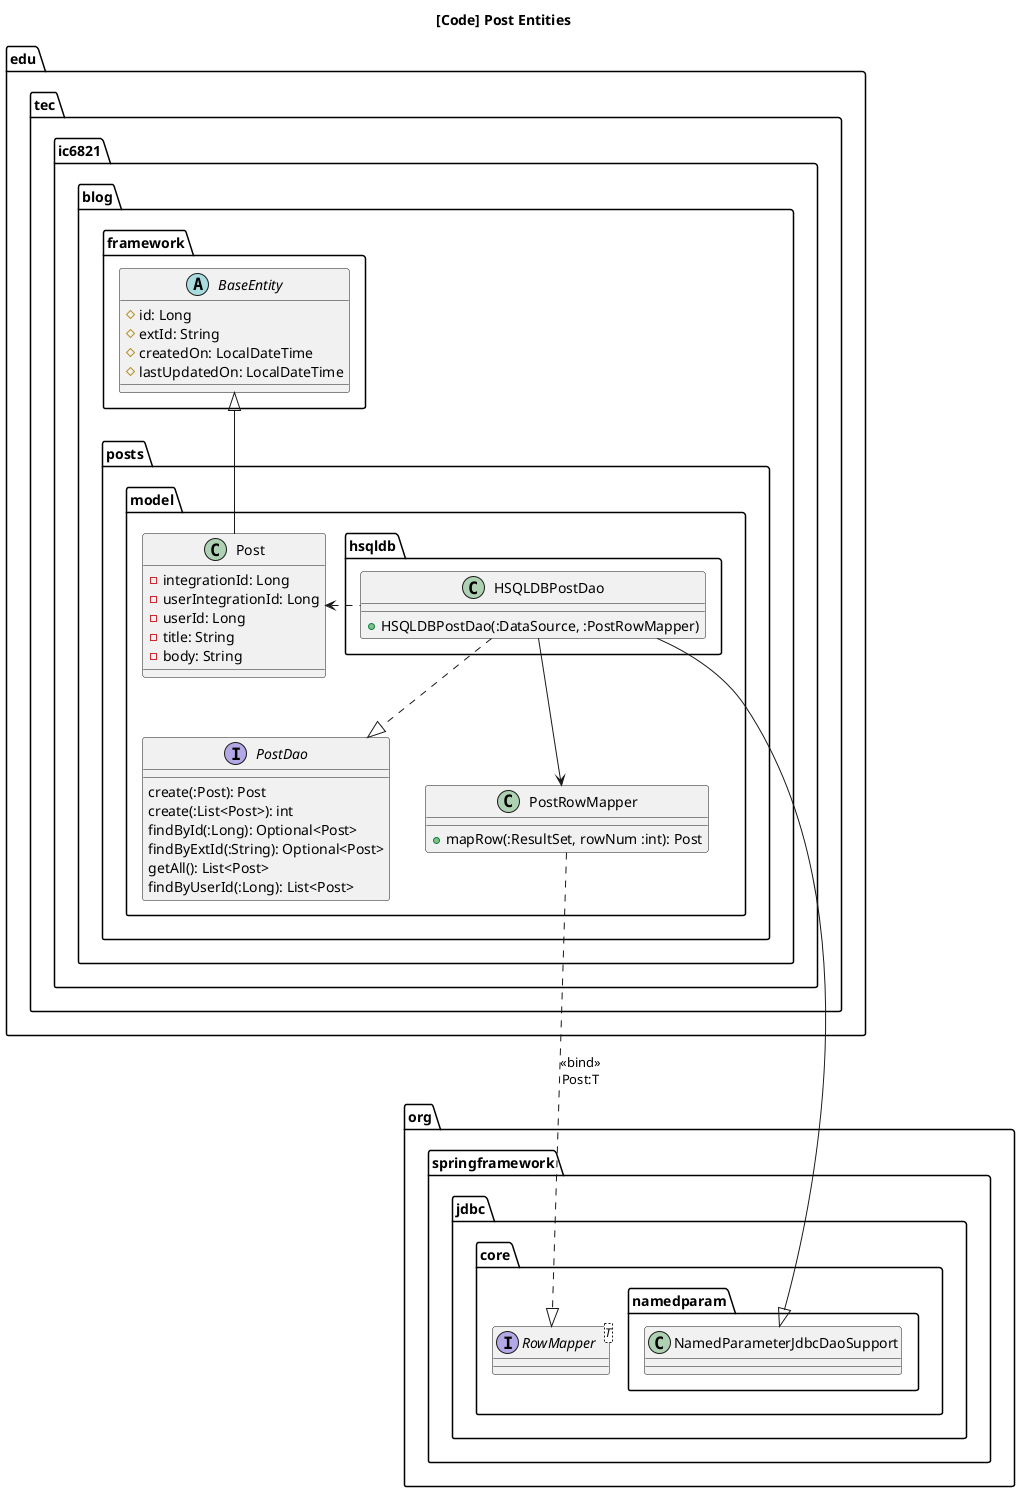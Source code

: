 @startuml

title [Code] Post Entities

package org.springframework.jdbc.core {
    interface RowMapper<T> {

    }

    package namedparam {
        class NamedParameterJdbcDaoSupport {}
    }
}

package edu.tec.ic6821.blog {
    package framework {
        abstract class BaseEntity {
            # id: Long
            # extId: String
            # createdOn: LocalDateTime
            # lastUpdatedOn: LocalDateTime
        }
    }

    package posts.model {
        class Post {
            - integrationId: Long
            - userIntegrationId: Long
            - userId: Long
            - title: String
            - body: String
        }

        Post -up-|> BaseEntity

        interface PostDao {
            create(:Post): Post
            create(:List<Post>): int
            findById(:Long): Optional<Post>
            findByExtId(:String): Optional<Post>
            getAll(): List<Post>
            findByUserId(:Long): List<Post>
        }

        class PostRowMapper {
            + mapRow(:ResultSet, rowNum :int): Post
        }

        PostRowMapper ..|> RowMapper :<<bind>>\nPost:T

        package hsqldb {
            class HSQLDBPostDao {
                + HSQLDBPostDao(:DataSource, :PostRowMapper)
            }

            HSQLDBPostDao --|> NamedParameterJdbcDaoSupport
            HSQLDBPostDao ..|> PostDao
            HSQLDBPostDao --> PostRowMapper
            HSQLDBPostDao .left.> Post
        }
    }
}

@enduml